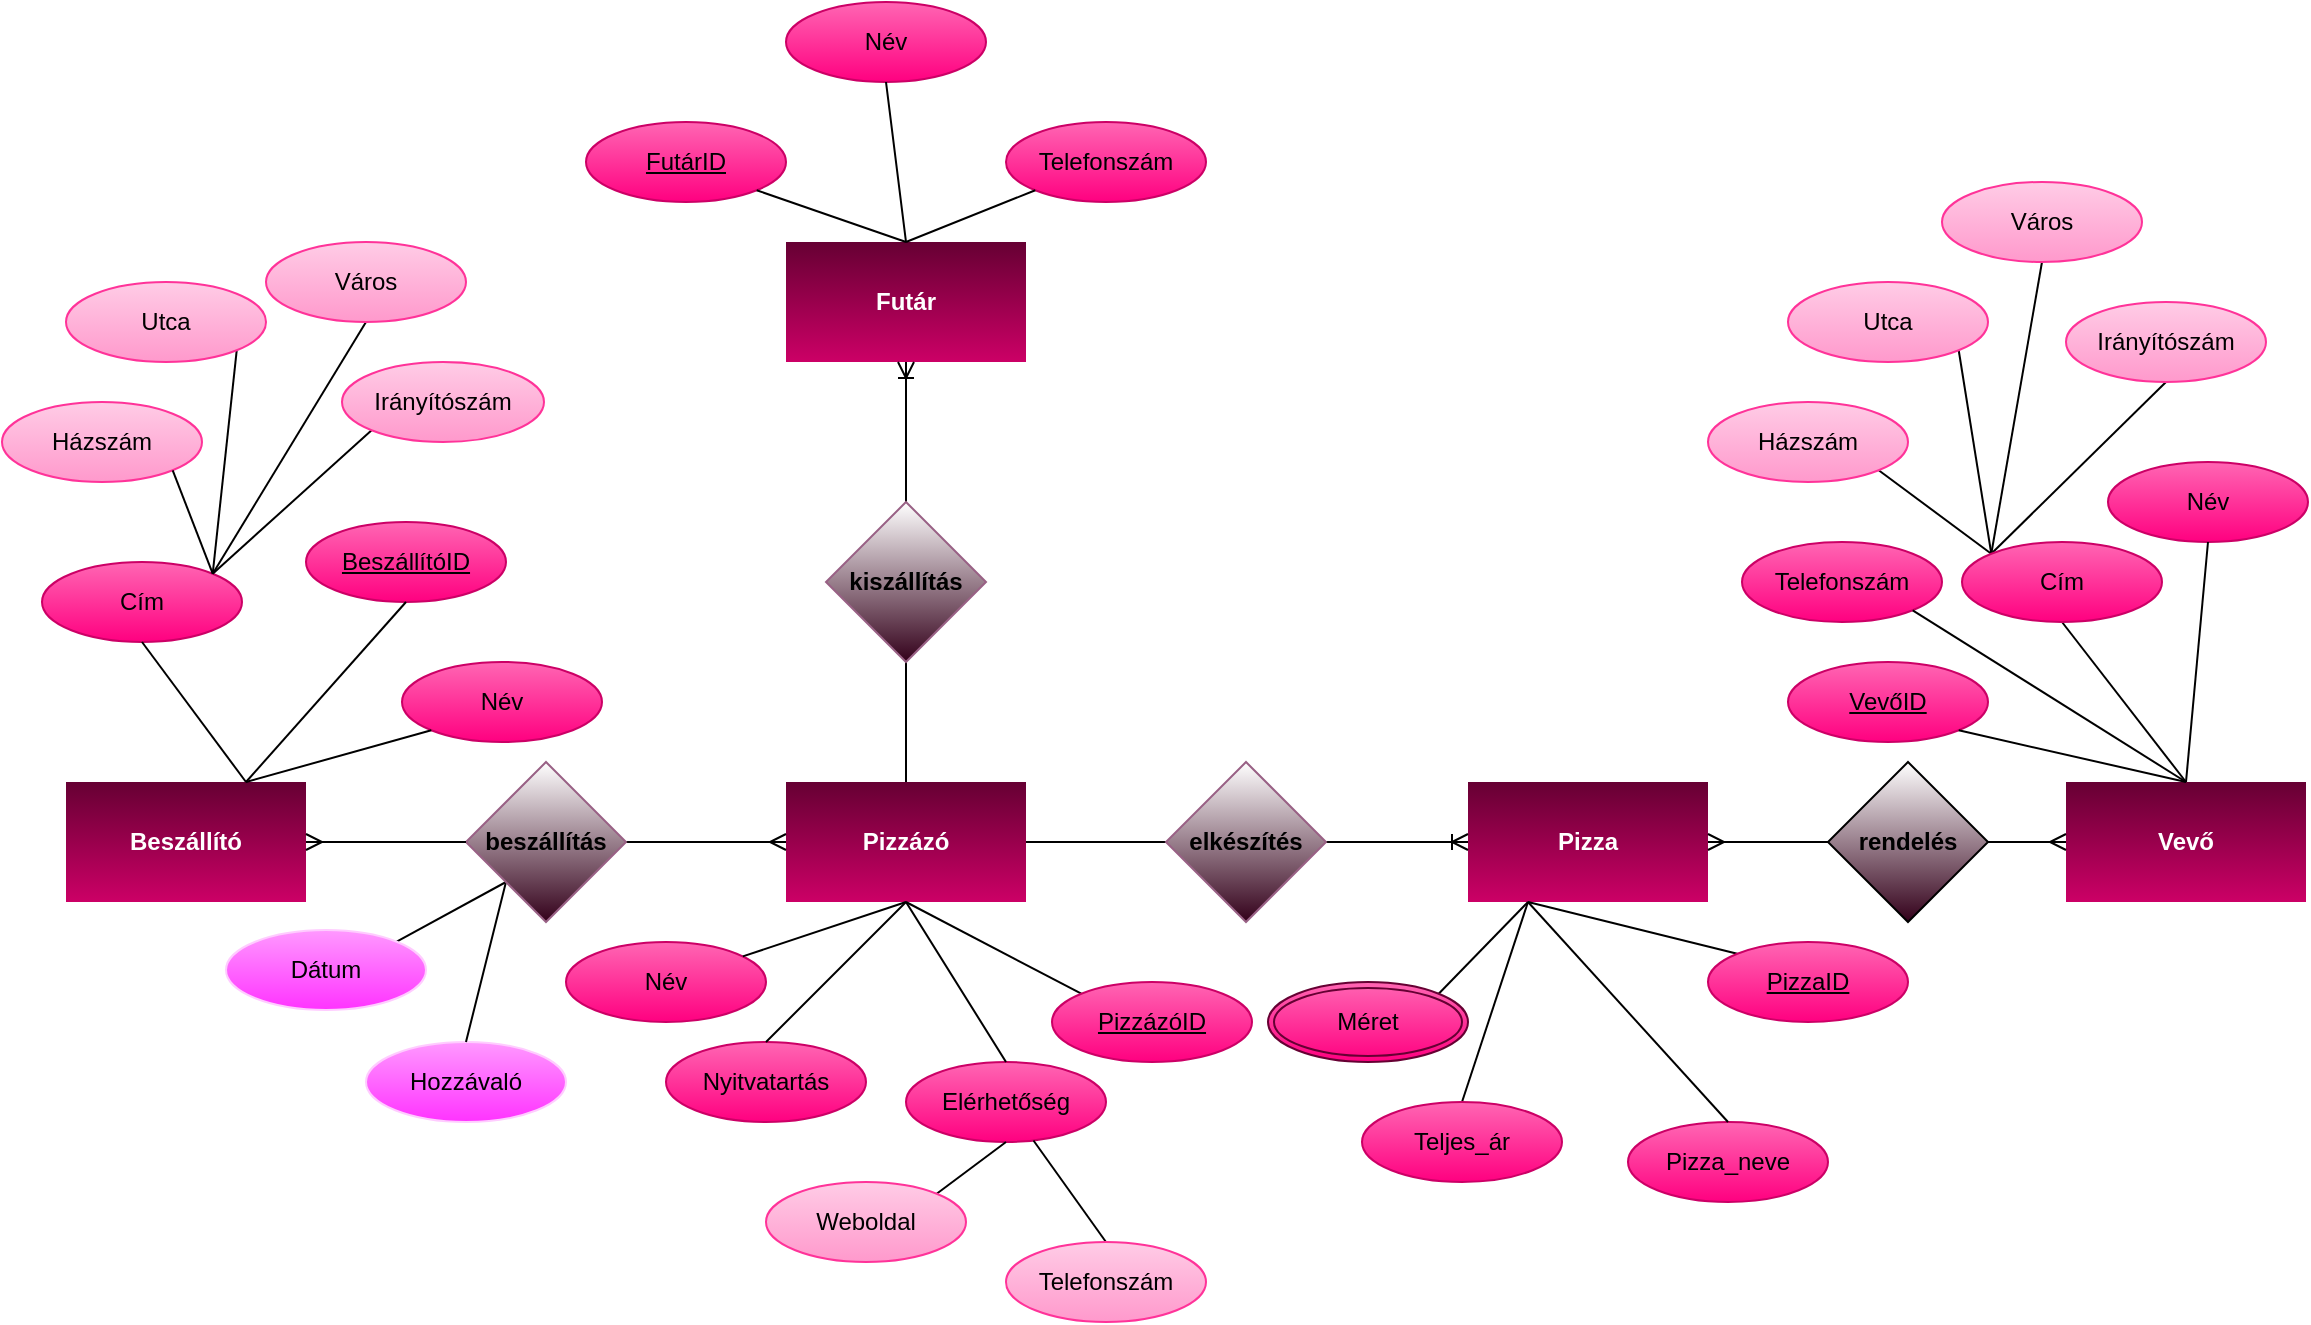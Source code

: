 <mxfile version="15.8.7" type="device" pages="2"><diagram id="KYWdphS9D1kvcaB_j9ra" name="1 oldal"><mxGraphModel dx="2037" dy="553" grid="1" gridSize="10" guides="1" tooltips="1" connect="1" arrows="1" fold="1" page="1" pageScale="1" pageWidth="1169" pageHeight="827" background="#ffffff" math="0" shadow="0"><root><mxCell id="0"/><mxCell id="1" parent="0"/><mxCell id="URFtldyDKtUISdBbdYOo-1" value="&lt;b&gt;&lt;font color=&quot;#ffffff&quot;&gt;Beszállító&lt;/font&gt;&lt;/b&gt;" style="rounded=0;whiteSpace=wrap;html=1;fillColor=#660033;strokeColor=none;gradientColor=#CC0066;gradientDirection=south;shadow=0;" parent="1" vertex="1"><mxGeometry x="-1128" y="430" width="120" height="60" as="geometry"/></mxCell><mxCell id="URFtldyDKtUISdBbdYOo-2" value="&lt;b&gt;&lt;font color=&quot;#ffffff&quot;&gt;Pizzázó&lt;br&gt;&lt;/font&gt;&lt;/b&gt;" style="rounded=0;whiteSpace=wrap;html=1;fillColor=#660033;strokeColor=none;gradientColor=#CC0066;gradientDirection=south;shadow=0;" parent="1" vertex="1"><mxGeometry x="-768" y="430" width="120" height="60" as="geometry"/></mxCell><mxCell id="URFtldyDKtUISdBbdYOo-3" value="&lt;b&gt;&lt;font color=&quot;#ffffff&quot;&gt;Futár&lt;/font&gt;&lt;/b&gt;" style="rounded=0;whiteSpace=wrap;html=1;fillColor=#660033;strokeColor=none;gradientColor=#CC0066;gradientDirection=south;shadow=0;" parent="1" vertex="1"><mxGeometry x="-768" y="160" width="120" height="60" as="geometry"/></mxCell><mxCell id="URFtldyDKtUISdBbdYOo-4" value="&lt;b&gt;&lt;font color=&quot;#ffffff&quot;&gt;Pizza&lt;/font&gt;&lt;/b&gt;" style="rounded=0;whiteSpace=wrap;html=1;fillColor=#660033;strokeColor=none;gradientColor=#CC0066;gradientDirection=south;shadow=0;" parent="1" vertex="1"><mxGeometry x="-427" y="430" width="120" height="60" as="geometry"/></mxCell><mxCell id="URFtldyDKtUISdBbdYOo-6" value="&lt;b&gt;&lt;font color=&quot;#ffffff&quot;&gt;Vevő&lt;/font&gt;&lt;/b&gt;" style="rounded=0;whiteSpace=wrap;html=1;fillColor=#660033;strokeColor=none;gradientColor=#CC0066;gradientDirection=south;shadow=0;" parent="1" vertex="1"><mxGeometry x="-128" y="430" width="120" height="60" as="geometry"/></mxCell><mxCell id="URFtldyDKtUISdBbdYOo-38" value="&lt;u&gt;VevőID&lt;/u&gt;" style="ellipse;whiteSpace=wrap;html=1;rounded=0;shadow=0;strokeColor=#CC0066;fillColor=#FF66B3;gradientDirection=south;gradientColor=#FF0080;" parent="1" vertex="1"><mxGeometry x="-267" y="370" width="100" height="40" as="geometry"/></mxCell><mxCell id="URFtldyDKtUISdBbdYOo-41" value="Telefonszám" style="ellipse;whiteSpace=wrap;html=1;rounded=0;shadow=0;strokeColor=#CC0066;fillColor=#FF66B3;gradientDirection=south;gradientColor=#FF0080;" parent="1" vertex="1"><mxGeometry x="-290" y="310" width="100" height="40" as="geometry"/></mxCell><mxCell id="URFtldyDKtUISdBbdYOo-43" value="&lt;u&gt;FutárID&lt;/u&gt;" style="ellipse;whiteSpace=wrap;html=1;rounded=0;shadow=0;strokeColor=#CC0066;fillColor=#FF66B3;gradientDirection=south;gradientColor=#FF0080;" parent="1" vertex="1"><mxGeometry x="-868" y="100" width="100" height="40" as="geometry"/></mxCell><mxCell id="URFtldyDKtUISdBbdYOo-47" value="Elérhetőség" style="ellipse;whiteSpace=wrap;html=1;rounded=0;shadow=0;strokeColor=#CC0066;fillColor=#FF66B3;gradientDirection=south;gradientColor=#FF0080;" parent="1" vertex="1"><mxGeometry x="-708" y="570" width="100" height="40" as="geometry"/></mxCell><mxCell id="URFtldyDKtUISdBbdYOo-48" value="Nyitvatartás" style="ellipse;whiteSpace=wrap;html=1;rounded=0;shadow=0;strokeColor=#CC0066;fillColor=#FF66B3;gradientDirection=south;gradientColor=#FF0080;" parent="1" vertex="1"><mxGeometry x="-828" y="560" width="100" height="40" as="geometry"/></mxCell><mxCell id="URFtldyDKtUISdBbdYOo-49" value="Név" style="ellipse;whiteSpace=wrap;html=1;rounded=0;shadow=0;strokeColor=#CC0066;fillColor=#FF66B3;gradientDirection=south;gradientColor=#FF0080;" parent="1" vertex="1"><mxGeometry x="-878" y="510" width="100" height="40" as="geometry"/></mxCell><mxCell id="URFtldyDKtUISdBbdYOo-51" value="Hozzávaló" style="ellipse;whiteSpace=wrap;html=1;rounded=0;shadow=0;strokeColor=#FFCCFF;fillColor=#FF99FF;gradientDirection=south;gradientColor=#FF33FF;" parent="1" vertex="1"><mxGeometry x="-978" y="560" width="100" height="40" as="geometry"/></mxCell><mxCell id="URFtldyDKtUISdBbdYOo-53" value="Cím" style="ellipse;whiteSpace=wrap;html=1;rounded=0;shadow=0;strokeColor=#CC0066;fillColor=#FF66B3;gradientDirection=south;gradientColor=#FF0080;" parent="1" vertex="1"><mxGeometry x="-1140" y="320" width="100" height="40" as="geometry"/></mxCell><mxCell id="URFtldyDKtUISdBbdYOo-55" value="Név" style="ellipse;whiteSpace=wrap;html=1;rounded=0;shadow=0;strokeColor=#CC0066;fillColor=#FF66B3;gradientDirection=south;gradientColor=#FF0080;" parent="1" vertex="1"><mxGeometry x="-960" y="370" width="100" height="40" as="geometry"/></mxCell><mxCell id="URFtldyDKtUISdBbdYOo-56" value="&lt;u&gt;BeszállítóID&lt;/u&gt;" style="ellipse;whiteSpace=wrap;html=1;rounded=0;shadow=0;strokeColor=#CC0066;fillColor=#FF66B3;gradientDirection=south;gradientColor=#FF0080;" parent="1" vertex="1"><mxGeometry x="-1008" y="300" width="100" height="40" as="geometry"/></mxCell><mxCell id="URFtldyDKtUISdBbdYOo-58" value="Telefonszám" style="ellipse;whiteSpace=wrap;html=1;rounded=0;shadow=0;strokeColor=#CC0066;fillColor=#FF66B3;gradientDirection=south;gradientColor=#FF0080;" parent="1" vertex="1"><mxGeometry x="-658" y="100" width="100" height="40" as="geometry"/></mxCell><mxCell id="URFtldyDKtUISdBbdYOo-60" value="Név" style="ellipse;whiteSpace=wrap;html=1;rounded=0;shadow=0;strokeColor=#CC0066;fillColor=#FF66B3;gradientDirection=south;gradientColor=#FF0080;" parent="1" vertex="1"><mxGeometry x="-768" y="40" width="100" height="40" as="geometry"/></mxCell><mxCell id="URFtldyDKtUISdBbdYOo-63" value="Név" style="ellipse;whiteSpace=wrap;html=1;rounded=0;shadow=0;strokeColor=#CC0066;fillColor=#FF66B3;gradientDirection=south;gradientColor=#FF0080;" parent="1" vertex="1"><mxGeometry x="-107" y="270" width="100" height="40" as="geometry"/></mxCell><mxCell id="URFtldyDKtUISdBbdYOo-64" value="Pizza_neve" style="ellipse;whiteSpace=wrap;html=1;rounded=0;shadow=0;strokeColor=#CC0066;fillColor=#FF66B3;gradientDirection=south;gradientColor=#FF0080;" parent="1" vertex="1"><mxGeometry x="-347" y="600" width="100" height="40" as="geometry"/></mxCell><mxCell id="URFtldyDKtUISdBbdYOo-65" value="" style="edgeStyle=entityRelationEdgeStyle;fontSize=12;html=1;endArrow=ERmany;startArrow=none;rounded=0;entryX=0;entryY=0.5;entryDx=0;entryDy=0;exitX=1;exitY=0.5;exitDx=0;exitDy=0;" parent="1" source="URFtldyDKtUISdBbdYOo-8" target="URFtldyDKtUISdBbdYOo-2" edge="1"><mxGeometry width="100" height="100" relative="1" as="geometry"><mxPoint x="-657" y="460" as="sourcePoint"/><mxPoint x="-557" y="360" as="targetPoint"/></mxGeometry></mxCell><mxCell id="URFtldyDKtUISdBbdYOo-67" value="" style="endArrow=none;html=1;rounded=0;exitX=1;exitY=0;exitDx=0;exitDy=0;entryX=1;entryY=1;entryDx=0;entryDy=0;" parent="1" source="URFtldyDKtUISdBbdYOo-53" target="URFtldyDKtUISdBbdYOo-91" edge="1"><mxGeometry relative="1" as="geometry"><mxPoint x="-447" y="390" as="sourcePoint"/><mxPoint x="-287" y="390" as="targetPoint"/></mxGeometry></mxCell><mxCell id="URFtldyDKtUISdBbdYOo-68" value="" style="endArrow=none;html=1;rounded=0;exitX=1;exitY=0;exitDx=0;exitDy=0;entryX=0.5;entryY=1;entryDx=0;entryDy=0;" parent="1" source="URFtldyDKtUISdBbdYOo-53" target="URFtldyDKtUISdBbdYOo-87" edge="1"><mxGeometry relative="1" as="geometry"><mxPoint x="-447" y="390" as="sourcePoint"/><mxPoint x="-287" y="390" as="targetPoint"/></mxGeometry></mxCell><mxCell id="URFtldyDKtUISdBbdYOo-69" value="" style="endArrow=none;html=1;rounded=0;entryX=0;entryY=1;entryDx=0;entryDy=0;exitX=1;exitY=0;exitDx=0;exitDy=0;" parent="1" source="URFtldyDKtUISdBbdYOo-53" target="URFtldyDKtUISdBbdYOo-90" edge="1"><mxGeometry relative="1" as="geometry"><mxPoint x="-447" y="390" as="sourcePoint"/><mxPoint x="-287" y="390" as="targetPoint"/></mxGeometry></mxCell><mxCell id="URFtldyDKtUISdBbdYOo-70" value="" style="endArrow=none;html=1;rounded=0;exitX=0.5;exitY=1;exitDx=0;exitDy=0;entryX=0;entryY=0;entryDx=0;entryDy=0;" parent="1" source="URFtldyDKtUISdBbdYOo-2" target="URFtldyDKtUISdBbdYOo-115" edge="1"><mxGeometry relative="1" as="geometry"><mxPoint x="-447" y="390" as="sourcePoint"/><mxPoint x="-612.117" y="529.763" as="targetPoint"/></mxGeometry></mxCell><mxCell id="URFtldyDKtUISdBbdYOo-71" value="" style="endArrow=none;html=1;rounded=0;exitX=0.5;exitY=1;exitDx=0;exitDy=0;entryX=0.5;entryY=0;entryDx=0;entryDy=0;" parent="1" source="URFtldyDKtUISdBbdYOo-2" target="URFtldyDKtUISdBbdYOo-47" edge="1"><mxGeometry relative="1" as="geometry"><mxPoint x="-447" y="390" as="sourcePoint"/><mxPoint x="-287" y="390" as="targetPoint"/></mxGeometry></mxCell><mxCell id="URFtldyDKtUISdBbdYOo-72" value="" style="endArrow=none;html=1;rounded=0;exitX=0.5;exitY=1;exitDx=0;exitDy=0;entryX=0.5;entryY=0;entryDx=0;entryDy=0;" parent="1" source="URFtldyDKtUISdBbdYOo-2" target="URFtldyDKtUISdBbdYOo-48" edge="1"><mxGeometry relative="1" as="geometry"><mxPoint x="-447" y="390" as="sourcePoint"/><mxPoint x="-287" y="390" as="targetPoint"/></mxGeometry></mxCell><mxCell id="URFtldyDKtUISdBbdYOo-73" value="" style="endArrow=none;html=1;rounded=0;exitX=0.5;exitY=1;exitDx=0;exitDy=0;" parent="1" source="URFtldyDKtUISdBbdYOo-2" target="URFtldyDKtUISdBbdYOo-49" edge="1"><mxGeometry relative="1" as="geometry"><mxPoint x="-447" y="390" as="sourcePoint"/><mxPoint x="-287" y="390" as="targetPoint"/></mxGeometry></mxCell><mxCell id="URFtldyDKtUISdBbdYOo-74" value="" style="endArrow=none;html=1;rounded=0;entryX=0.5;entryY=0;entryDx=0;entryDy=0;" parent="1" source="URFtldyDKtUISdBbdYOo-47" target="URFtldyDKtUISdBbdYOo-86" edge="1"><mxGeometry relative="1" as="geometry"><mxPoint x="-447" y="390" as="sourcePoint"/><mxPoint x="-287" y="390" as="targetPoint"/></mxGeometry></mxCell><mxCell id="URFtldyDKtUISdBbdYOo-75" value="" style="endArrow=none;html=1;rounded=0;exitX=0.5;exitY=1;exitDx=0;exitDy=0;entryX=1;entryY=0;entryDx=0;entryDy=0;" parent="1" source="URFtldyDKtUISdBbdYOo-47" target="URFtldyDKtUISdBbdYOo-85" edge="1"><mxGeometry relative="1" as="geometry"><mxPoint x="-327" y="589" as="sourcePoint"/><mxPoint x="-167" y="589" as="targetPoint"/></mxGeometry></mxCell><mxCell id="URFtldyDKtUISdBbdYOo-76" value="" style="endArrow=none;html=1;rounded=0;entryX=0.5;entryY=0;entryDx=0;entryDy=0;exitX=0;exitY=1;exitDx=0;exitDy=0;" parent="1" source="URFtldyDKtUISdBbdYOo-8" target="URFtldyDKtUISdBbdYOo-51" edge="1"><mxGeometry relative="1" as="geometry"><mxPoint x="-617" y="480" as="sourcePoint"/><mxPoint x="-287" y="390" as="targetPoint"/></mxGeometry></mxCell><mxCell id="URFtldyDKtUISdBbdYOo-77" value="" style="endArrow=none;html=1;rounded=0;exitX=0;exitY=1;exitDx=0;exitDy=0;entryX=1;entryY=0;entryDx=0;entryDy=0;" parent="1" source="URFtldyDKtUISdBbdYOo-8" target="URFtldyDKtUISdBbdYOo-95" edge="1"><mxGeometry relative="1" as="geometry"><mxPoint x="-617" y="529" as="sourcePoint"/><mxPoint x="-691.645" y="505.858" as="targetPoint"/></mxGeometry></mxCell><mxCell id="URFtldyDKtUISdBbdYOo-78" value="" style="endArrow=none;html=1;rounded=0;exitX=0.5;exitY=1;exitDx=0;exitDy=0;entryX=0.75;entryY=0;entryDx=0;entryDy=0;" parent="1" source="URFtldyDKtUISdBbdYOo-56" target="URFtldyDKtUISdBbdYOo-1" edge="1"><mxGeometry relative="1" as="geometry"><mxPoint x="-797" y="350" as="sourcePoint"/><mxPoint x="-757" y="430" as="targetPoint"/></mxGeometry></mxCell><mxCell id="URFtldyDKtUISdBbdYOo-80" value="" style="endArrow=none;html=1;rounded=0;entryX=0;entryY=1;entryDx=0;entryDy=0;" parent="1" target="URFtldyDKtUISdBbdYOo-55" edge="1"><mxGeometry relative="1" as="geometry"><mxPoint x="-1038" y="430" as="sourcePoint"/><mxPoint x="-587" y="348.82" as="targetPoint"/></mxGeometry></mxCell><mxCell id="URFtldyDKtUISdBbdYOo-85" value="Weboldal" style="ellipse;whiteSpace=wrap;html=1;rounded=0;shadow=0;strokeColor=#FF3399;fillColor=#FFCCE6;gradientDirection=south;gradientColor=#FF99CC;" parent="1" vertex="1"><mxGeometry x="-778" y="630" width="100" height="40" as="geometry"/></mxCell><mxCell id="URFtldyDKtUISdBbdYOo-86" value="Telefonszám" style="ellipse;whiteSpace=wrap;html=1;rounded=0;shadow=0;strokeColor=#FF3399;fillColor=#FFCCE6;gradientDirection=south;gradientColor=#FF99CC;" parent="1" vertex="1"><mxGeometry x="-658" y="660" width="100" height="40" as="geometry"/></mxCell><mxCell id="URFtldyDKtUISdBbdYOo-87" value="Város" style="ellipse;whiteSpace=wrap;html=1;rounded=0;shadow=0;strokeColor=#FF3399;fillColor=#FFCCE6;gradientDirection=south;gradientColor=#FF99CC;" parent="1" vertex="1"><mxGeometry x="-1028" y="160" width="100" height="40" as="geometry"/></mxCell><mxCell id="URFtldyDKtUISdBbdYOo-90" value="Irányítószám" style="ellipse;whiteSpace=wrap;html=1;rounded=0;shadow=0;strokeColor=#FF3399;fillColor=#FFCCE6;gradientDirection=south;gradientColor=#FF99CC;" parent="1" vertex="1"><mxGeometry x="-990" y="220" width="101" height="40" as="geometry"/></mxCell><mxCell id="URFtldyDKtUISdBbdYOo-91" value="Utca" style="ellipse;whiteSpace=wrap;html=1;rounded=0;shadow=0;strokeColor=#FF3399;fillColor=#FFCCE6;gradientDirection=south;gradientColor=#FF99CC;" parent="1" vertex="1"><mxGeometry x="-1128" y="180" width="100" height="40" as="geometry"/></mxCell><mxCell id="URFtldyDKtUISdBbdYOo-92" value="Házszám" style="ellipse;whiteSpace=wrap;html=1;rounded=0;shadow=0;strokeColor=#FF3399;fillColor=#FFCCE6;gradientDirection=south;gradientColor=#FF99CC;" parent="1" vertex="1"><mxGeometry x="-1160" y="240" width="100" height="40" as="geometry"/></mxCell><mxCell id="URFtldyDKtUISdBbdYOo-94" value="" style="endArrow=none;html=1;rounded=0;exitX=1;exitY=0;exitDx=0;exitDy=0;entryX=1;entryY=1;entryDx=0;entryDy=0;" parent="1" source="URFtldyDKtUISdBbdYOo-53" target="URFtldyDKtUISdBbdYOo-92" edge="1"><mxGeometry relative="1" as="geometry"><mxPoint x="-947" y="390" as="sourcePoint"/><mxPoint x="-1001.645" y="344.142" as="targetPoint"/></mxGeometry></mxCell><mxCell id="URFtldyDKtUISdBbdYOo-95" value="Dátum" style="ellipse;whiteSpace=wrap;html=1;rounded=0;shadow=0;strokeColor=#FFCCFF;fillColor=#FF99FF;gradientDirection=south;gradientColor=#FF33FF;" parent="1" vertex="1"><mxGeometry x="-1048" y="504" width="100" height="40" as="geometry"/></mxCell><mxCell id="URFtldyDKtUISdBbdYOo-8" value="&lt;b&gt;beszállítás&lt;/b&gt;" style="rhombus;whiteSpace=wrap;html=1;rounded=0;shadow=0;strokeColor=#996185;fillColor=#FFFFFF;gradientDirection=south;gradientColor=#33001A;" parent="1" vertex="1"><mxGeometry x="-928" y="420" width="80" height="80" as="geometry"/></mxCell><mxCell id="URFtldyDKtUISdBbdYOo-96" value="" style="edgeStyle=entityRelationEdgeStyle;fontSize=12;html=1;endArrow=none;startArrow=ERmany;rounded=0;entryX=0;entryY=0.5;entryDx=0;entryDy=0;exitX=1;exitY=0.5;exitDx=0;exitDy=0;" parent="1" source="URFtldyDKtUISdBbdYOo-1" target="URFtldyDKtUISdBbdYOo-8" edge="1"><mxGeometry width="100" height="100" relative="1" as="geometry"><mxPoint x="-848" y="460" as="sourcePoint"/><mxPoint x="-588" y="460" as="targetPoint"/></mxGeometry></mxCell><mxCell id="URFtldyDKtUISdBbdYOo-98" value="" style="endArrow=none;html=1;rounded=0;entryX=0.25;entryY=1;entryDx=0;entryDy=0;exitX=0.5;exitY=0;exitDx=0;exitDy=0;" parent="1" source="URFtldyDKtUISdBbdYOo-64" target="URFtldyDKtUISdBbdYOo-4" edge="1"><mxGeometry relative="1" as="geometry"><mxPoint x="-860" y="250" as="sourcePoint"/><mxPoint x="-700" y="250" as="targetPoint"/></mxGeometry></mxCell><mxCell id="URFtldyDKtUISdBbdYOo-99" value="" style="endArrow=none;html=1;rounded=0;entryX=1;entryY=0;entryDx=0;entryDy=0;exitX=0.25;exitY=1;exitDx=0;exitDy=0;" parent="1" source="URFtldyDKtUISdBbdYOo-4" target="URFtldyDKtUISdBbdYOo-112" edge="1"><mxGeometry relative="1" as="geometry"><mxPoint x="-860" y="250" as="sourcePoint"/><mxPoint x="-700" y="250" as="targetPoint"/></mxGeometry></mxCell><mxCell id="URFtldyDKtUISdBbdYOo-100" value="" style="endArrow=none;html=1;rounded=0;exitX=0.25;exitY=1;exitDx=0;exitDy=0;entryX=0.5;entryY=0;entryDx=0;entryDy=0;" parent="1" source="URFtldyDKtUISdBbdYOo-4" target="iLdcNLyBcVNDdjmBJ8R2-1" edge="1"><mxGeometry relative="1" as="geometry"><mxPoint x="-860" y="250" as="sourcePoint"/><mxPoint x="-415.833" y="580.07" as="targetPoint"/></mxGeometry></mxCell><mxCell id="URFtldyDKtUISdBbdYOo-102" value="" style="endArrow=none;html=1;rounded=0;exitX=0;exitY=0;exitDx=0;exitDy=0;entryX=0.25;entryY=1;entryDx=0;entryDy=0;" parent="1" source="URFtldyDKtUISdBbdYOo-111" target="URFtldyDKtUISdBbdYOo-4" edge="1"><mxGeometry relative="1" as="geometry"><mxPoint x="-860" y="250" as="sourcePoint"/><mxPoint x="-700" y="250" as="targetPoint"/></mxGeometry></mxCell><mxCell id="URFtldyDKtUISdBbdYOo-104" value="" style="endArrow=none;html=1;rounded=0;exitX=0;exitY=1;exitDx=0;exitDy=0;entryX=0.5;entryY=0;entryDx=0;entryDy=0;" parent="1" source="URFtldyDKtUISdBbdYOo-58" target="URFtldyDKtUISdBbdYOo-3" edge="1"><mxGeometry relative="1" as="geometry"><mxPoint x="-860" y="250" as="sourcePoint"/><mxPoint x="-700" y="250" as="targetPoint"/></mxGeometry></mxCell><mxCell id="URFtldyDKtUISdBbdYOo-105" value="" style="endArrow=none;html=1;rounded=0;exitX=0.5;exitY=1;exitDx=0;exitDy=0;entryX=0.5;entryY=0;entryDx=0;entryDy=0;" parent="1" source="URFtldyDKtUISdBbdYOo-60" target="URFtldyDKtUISdBbdYOo-3" edge="1"><mxGeometry relative="1" as="geometry"><mxPoint x="-860" y="250" as="sourcePoint"/><mxPoint x="-710" y="170" as="targetPoint"/></mxGeometry></mxCell><mxCell id="URFtldyDKtUISdBbdYOo-106" value="" style="endArrow=none;html=1;rounded=0;exitX=1;exitY=1;exitDx=0;exitDy=0;entryX=0.5;entryY=0;entryDx=0;entryDy=0;" parent="1" source="URFtldyDKtUISdBbdYOo-43" target="URFtldyDKtUISdBbdYOo-3" edge="1"><mxGeometry relative="1" as="geometry"><mxPoint x="-860" y="250" as="sourcePoint"/><mxPoint x="-700" y="250" as="targetPoint"/></mxGeometry></mxCell><mxCell id="URFtldyDKtUISdBbdYOo-107" style="edgeStyle=none;rounded=0;orthogonalLoop=1;jettySize=auto;html=1;entryX=0.5;entryY=0;entryDx=0;entryDy=0;" parent="1" source="URFtldyDKtUISdBbdYOo-3" target="URFtldyDKtUISdBbdYOo-3" edge="1"><mxGeometry relative="1" as="geometry"/></mxCell><mxCell id="URFtldyDKtUISdBbdYOo-111" value="&lt;u&gt;PizzaID&lt;/u&gt;" style="ellipse;whiteSpace=wrap;html=1;align=center;rounded=0;shadow=0;strokeColor=#CC0066;fillColor=#FF66B3;gradientColor=#FF0080;gradientDirection=south;" parent="1" vertex="1"><mxGeometry x="-307" y="510" width="100" height="40" as="geometry"/></mxCell><mxCell id="URFtldyDKtUISdBbdYOo-112" value="Méret" style="ellipse;shape=doubleEllipse;margin=3;whiteSpace=wrap;html=1;align=center;rounded=0;shadow=0;strokeColor=#660033;fillColor=#FF66B3;gradientDirection=south;perimeterSpacing=0;gradientColor=#FF0080;" parent="1" vertex="1"><mxGeometry x="-527" y="530" width="100" height="40" as="geometry"/></mxCell><mxCell id="URFtldyDKtUISdBbdYOo-115" value="&lt;u&gt;PizzázóID&lt;/u&gt;" style="ellipse;whiteSpace=wrap;html=1;align=center;rounded=0;shadow=0;strokeColor=#CC0066;fillColor=#FF66B3;gradientColor=#FF0080;gradientDirection=south;" parent="1" vertex="1"><mxGeometry x="-635" y="530" width="100" height="40" as="geometry"/></mxCell><mxCell id="URFtldyDKtUISdBbdYOo-119" value="" style="endArrow=none;html=1;rounded=0;exitX=0.5;exitY=1;exitDx=0;exitDy=0;entryX=0.5;entryY=0;entryDx=0;entryDy=0;" parent="1" source="URFtldyDKtUISdBbdYOo-145" target="URFtldyDKtUISdBbdYOo-6" edge="1"><mxGeometry relative="1" as="geometry"><mxPoint x="-84.854" y="344.226" as="sourcePoint"/><mxPoint x="-30" y="310" as="targetPoint"/></mxGeometry></mxCell><mxCell id="URFtldyDKtUISdBbdYOo-120" value="" style="endArrow=none;html=1;rounded=0;exitX=1;exitY=1;exitDx=0;exitDy=0;entryX=0.5;entryY=0;entryDx=0;entryDy=0;" parent="1" source="URFtldyDKtUISdBbdYOo-41" target="URFtldyDKtUISdBbdYOo-6" edge="1"><mxGeometry relative="1" as="geometry"><mxPoint x="-190" y="310" as="sourcePoint"/><mxPoint x="-30" y="310" as="targetPoint"/></mxGeometry></mxCell><mxCell id="URFtldyDKtUISdBbdYOo-121" value="" style="endArrow=none;html=1;rounded=0;exitX=1;exitY=1;exitDx=0;exitDy=0;entryX=0.5;entryY=0;entryDx=0;entryDy=0;" parent="1" source="URFtldyDKtUISdBbdYOo-38" target="URFtldyDKtUISdBbdYOo-6" edge="1"><mxGeometry relative="1" as="geometry"><mxPoint x="-140" y="410" as="sourcePoint"/><mxPoint x="-30" y="310" as="targetPoint"/></mxGeometry></mxCell><mxCell id="URFtldyDKtUISdBbdYOo-122" value="" style="endArrow=none;html=1;rounded=0;entryX=0.5;entryY=1;entryDx=0;entryDy=0;exitX=0.5;exitY=0;exitDx=0;exitDy=0;" parent="1" source="URFtldyDKtUISdBbdYOo-6" target="URFtldyDKtUISdBbdYOo-63" edge="1"><mxGeometry relative="1" as="geometry"><mxPoint x="-190" y="310" as="sourcePoint"/><mxPoint x="-30" y="310" as="targetPoint"/></mxGeometry></mxCell><mxCell id="URFtldyDKtUISdBbdYOo-138" value="" style="endArrow=none;html=1;rounded=0;exitX=0;exitY=0;exitDx=0;exitDy=0;entryX=1;entryY=1;entryDx=0;entryDy=0;" parent="1" source="URFtldyDKtUISdBbdYOo-145" target="URFtldyDKtUISdBbdYOo-143" edge="1"><mxGeometry relative="1" as="geometry"><mxPoint x="-104.854" y="265.774" as="sourcePoint"/><mxPoint x="-134.854" y="174.226" as="targetPoint"/></mxGeometry></mxCell><mxCell id="URFtldyDKtUISdBbdYOo-139" value="" style="endArrow=none;html=1;rounded=0;exitX=0;exitY=0;exitDx=0;exitDy=0;entryX=0.5;entryY=1;entryDx=0;entryDy=0;" parent="1" source="URFtldyDKtUISdBbdYOo-145" target="URFtldyDKtUISdBbdYOo-141" edge="1"><mxGeometry relative="1" as="geometry"><mxPoint x="-104.854" y="265.774" as="sourcePoint"/><mxPoint x="641" y="370" as="targetPoint"/></mxGeometry></mxCell><mxCell id="URFtldyDKtUISdBbdYOo-140" value="" style="endArrow=none;html=1;rounded=0;entryX=0.5;entryY=1;entryDx=0;entryDy=0;exitX=0;exitY=0;exitDx=0;exitDy=0;" parent="1" source="URFtldyDKtUISdBbdYOo-145" target="URFtldyDKtUISdBbdYOo-146" edge="1"><mxGeometry relative="1" as="geometry"><mxPoint x="-102.923" y="266.582" as="sourcePoint"/><mxPoint x="-15.818" y="234.295" as="targetPoint"/></mxGeometry></mxCell><mxCell id="URFtldyDKtUISdBbdYOo-141" value="Város" style="ellipse;whiteSpace=wrap;html=1;rounded=0;shadow=0;strokeColor=#FF3399;fillColor=#FFCCE6;gradientDirection=south;gradientColor=#FF99CC;" parent="1" vertex="1"><mxGeometry x="-190" y="130" width="100" height="40" as="geometry"/></mxCell><mxCell id="URFtldyDKtUISdBbdYOo-142" value="" style="endArrow=none;html=1;rounded=0;exitX=0;exitY=0;exitDx=0;exitDy=0;entryX=1;entryY=1;entryDx=0;entryDy=0;" parent="1" source="URFtldyDKtUISdBbdYOo-145" target="URFtldyDKtUISdBbdYOo-144" edge="1"><mxGeometry relative="1" as="geometry"><mxPoint x="-104.854" y="265.774" as="sourcePoint"/><mxPoint x="-155.854" y="234.226" as="targetPoint"/></mxGeometry></mxCell><mxCell id="URFtldyDKtUISdBbdYOo-143" value="Utca" style="ellipse;whiteSpace=wrap;html=1;rounded=0;shadow=0;strokeColor=#FF3399;fillColor=#FFCCE6;gradientDirection=south;gradientColor=#FF99CC;" parent="1" vertex="1"><mxGeometry x="-267" y="180" width="100" height="40" as="geometry"/></mxCell><mxCell id="URFtldyDKtUISdBbdYOo-144" value="Házszám" style="ellipse;whiteSpace=wrap;html=1;rounded=0;shadow=0;strokeColor=#FF3399;fillColor=#FFCCE6;gradientDirection=south;gradientColor=#FF99CC;" parent="1" vertex="1"><mxGeometry x="-307" y="240" width="100" height="40" as="geometry"/></mxCell><mxCell id="URFtldyDKtUISdBbdYOo-145" value="Cím" style="ellipse;whiteSpace=wrap;html=1;rounded=0;shadow=0;strokeColor=#CC0066;fillColor=#FF66B3;gradientDirection=south;gradientColor=#FF0080;" parent="1" vertex="1"><mxGeometry x="-180" y="310" width="100" height="40" as="geometry"/></mxCell><mxCell id="URFtldyDKtUISdBbdYOo-146" value="Irányítószám" style="ellipse;whiteSpace=wrap;html=1;rounded=0;shadow=0;strokeColor=#FF3399;fillColor=#FFCCE6;gradientDirection=south;gradientColor=#FF99CC;" parent="1" vertex="1"><mxGeometry x="-128" y="190" width="100" height="40" as="geometry"/></mxCell><mxCell id="URFtldyDKtUISdBbdYOo-147" value="" style="edgeStyle=entityRelationEdgeStyle;fontSize=12;html=1;endArrow=ERoneToMany;rounded=0;exitX=1;exitY=0.5;exitDx=0;exitDy=0;entryX=0;entryY=0.5;entryDx=0;entryDy=0;" parent="1" source="URFtldyDKtUISdBbdYOo-2" target="URFtldyDKtUISdBbdYOo-4" edge="1"><mxGeometry width="100" height="100" relative="1" as="geometry"><mxPoint x="-620" y="450" as="sourcePoint"/><mxPoint x="-520" y="350" as="targetPoint"/></mxGeometry></mxCell><mxCell id="URFtldyDKtUISdBbdYOo-9" value="&lt;b&gt;elkészítés&lt;/b&gt;" style="rhombus;whiteSpace=wrap;html=1;rounded=0;shadow=0;strokeColor=#996185;fillColor=#FFFFFF;gradientDirection=south;gradientColor=#33001A;" parent="1" vertex="1"><mxGeometry x="-578" y="420" width="80" height="80" as="geometry"/></mxCell><mxCell id="URFtldyDKtUISdBbdYOo-148" value="" style="edgeStyle=entityRelationEdgeStyle;fontSize=12;html=1;endArrow=ERmany;startArrow=ERmany;rounded=0;exitX=1;exitY=0.5;exitDx=0;exitDy=0;entryX=0;entryY=0.5;entryDx=0;entryDy=0;" parent="1" source="URFtldyDKtUISdBbdYOo-4" target="URFtldyDKtUISdBbdYOo-6" edge="1"><mxGeometry width="100" height="100" relative="1" as="geometry"><mxPoint x="-330" y="450" as="sourcePoint"/><mxPoint x="-230" y="350" as="targetPoint"/></mxGeometry></mxCell><mxCell id="URFtldyDKtUISdBbdYOo-10" value="&lt;b&gt;rendelés&lt;/b&gt;" style="rhombus;whiteSpace=wrap;html=1;rounded=0;shadow=0;strokeColor=default;fillColor=#FFFFFF;gradientDirection=south;gradientColor=#33001A;" parent="1" vertex="1"><mxGeometry x="-247" y="420" width="80" height="80" as="geometry"/></mxCell><mxCell id="URFtldyDKtUISdBbdYOo-151" value="" style="fontSize=12;html=1;endArrow=ERoneToMany;rounded=0;entryX=0.5;entryY=1;entryDx=0;entryDy=0;exitX=0.5;exitY=0;exitDx=0;exitDy=0;" parent="1" source="URFtldyDKtUISdBbdYOo-2" target="URFtldyDKtUISdBbdYOo-3" edge="1"><mxGeometry width="100" height="100" relative="1" as="geometry"><mxPoint x="-850" y="370" as="sourcePoint"/><mxPoint x="-840" y="200" as="targetPoint"/></mxGeometry></mxCell><mxCell id="URFtldyDKtUISdBbdYOo-7" value="&lt;b&gt;kiszállítás&lt;/b&gt;" style="rhombus;whiteSpace=wrap;html=1;rounded=0;shadow=0;strokeColor=#996185;fillColor=#FFFFFF;gradientDirection=south;gradientColor=#33001A;" parent="1" vertex="1"><mxGeometry x="-748" y="290" width="80" height="80" as="geometry"/></mxCell><mxCell id="eOXhTKrKj7wAL24k4lDh-1" value="" style="endArrow=none;html=1;rounded=0;exitX=0.5;exitY=1;exitDx=0;exitDy=0;entryX=0.75;entryY=0;entryDx=0;entryDy=0;" parent="1" source="URFtldyDKtUISdBbdYOo-53" target="URFtldyDKtUISdBbdYOo-1" edge="1"><mxGeometry relative="1" as="geometry"><mxPoint x="-948.0" y="350" as="sourcePoint"/><mxPoint x="-1028" y="440" as="targetPoint"/></mxGeometry></mxCell><mxCell id="iLdcNLyBcVNDdjmBJ8R2-1" value="Teljes_ár" style="ellipse;whiteSpace=wrap;html=1;rounded=0;shadow=0;strokeColor=#CC0066;fillColor=#FF66B3;gradientDirection=south;gradientColor=#FF0080;" vertex="1" parent="1"><mxGeometry x="-480" y="590" width="100" height="40" as="geometry"/></mxCell></root></mxGraphModel></diagram><diagram id="_UxCkLnquQAE55G-BUWF" name="2 oldal"><mxGraphModel dx="868" dy="510" grid="1" gridSize="10" guides="1" tooltips="1" connect="1" arrows="1" fold="1" page="1" pageScale="1" pageWidth="1169" pageHeight="827" math="0" shadow="0"><root><mxCell id="EMAGLGaHYarfE2cxfKZC-0"/><mxCell id="EMAGLGaHYarfE2cxfKZC-1" parent="EMAGLGaHYarfE2cxfKZC-0"/></root></mxGraphModel></diagram></mxfile>